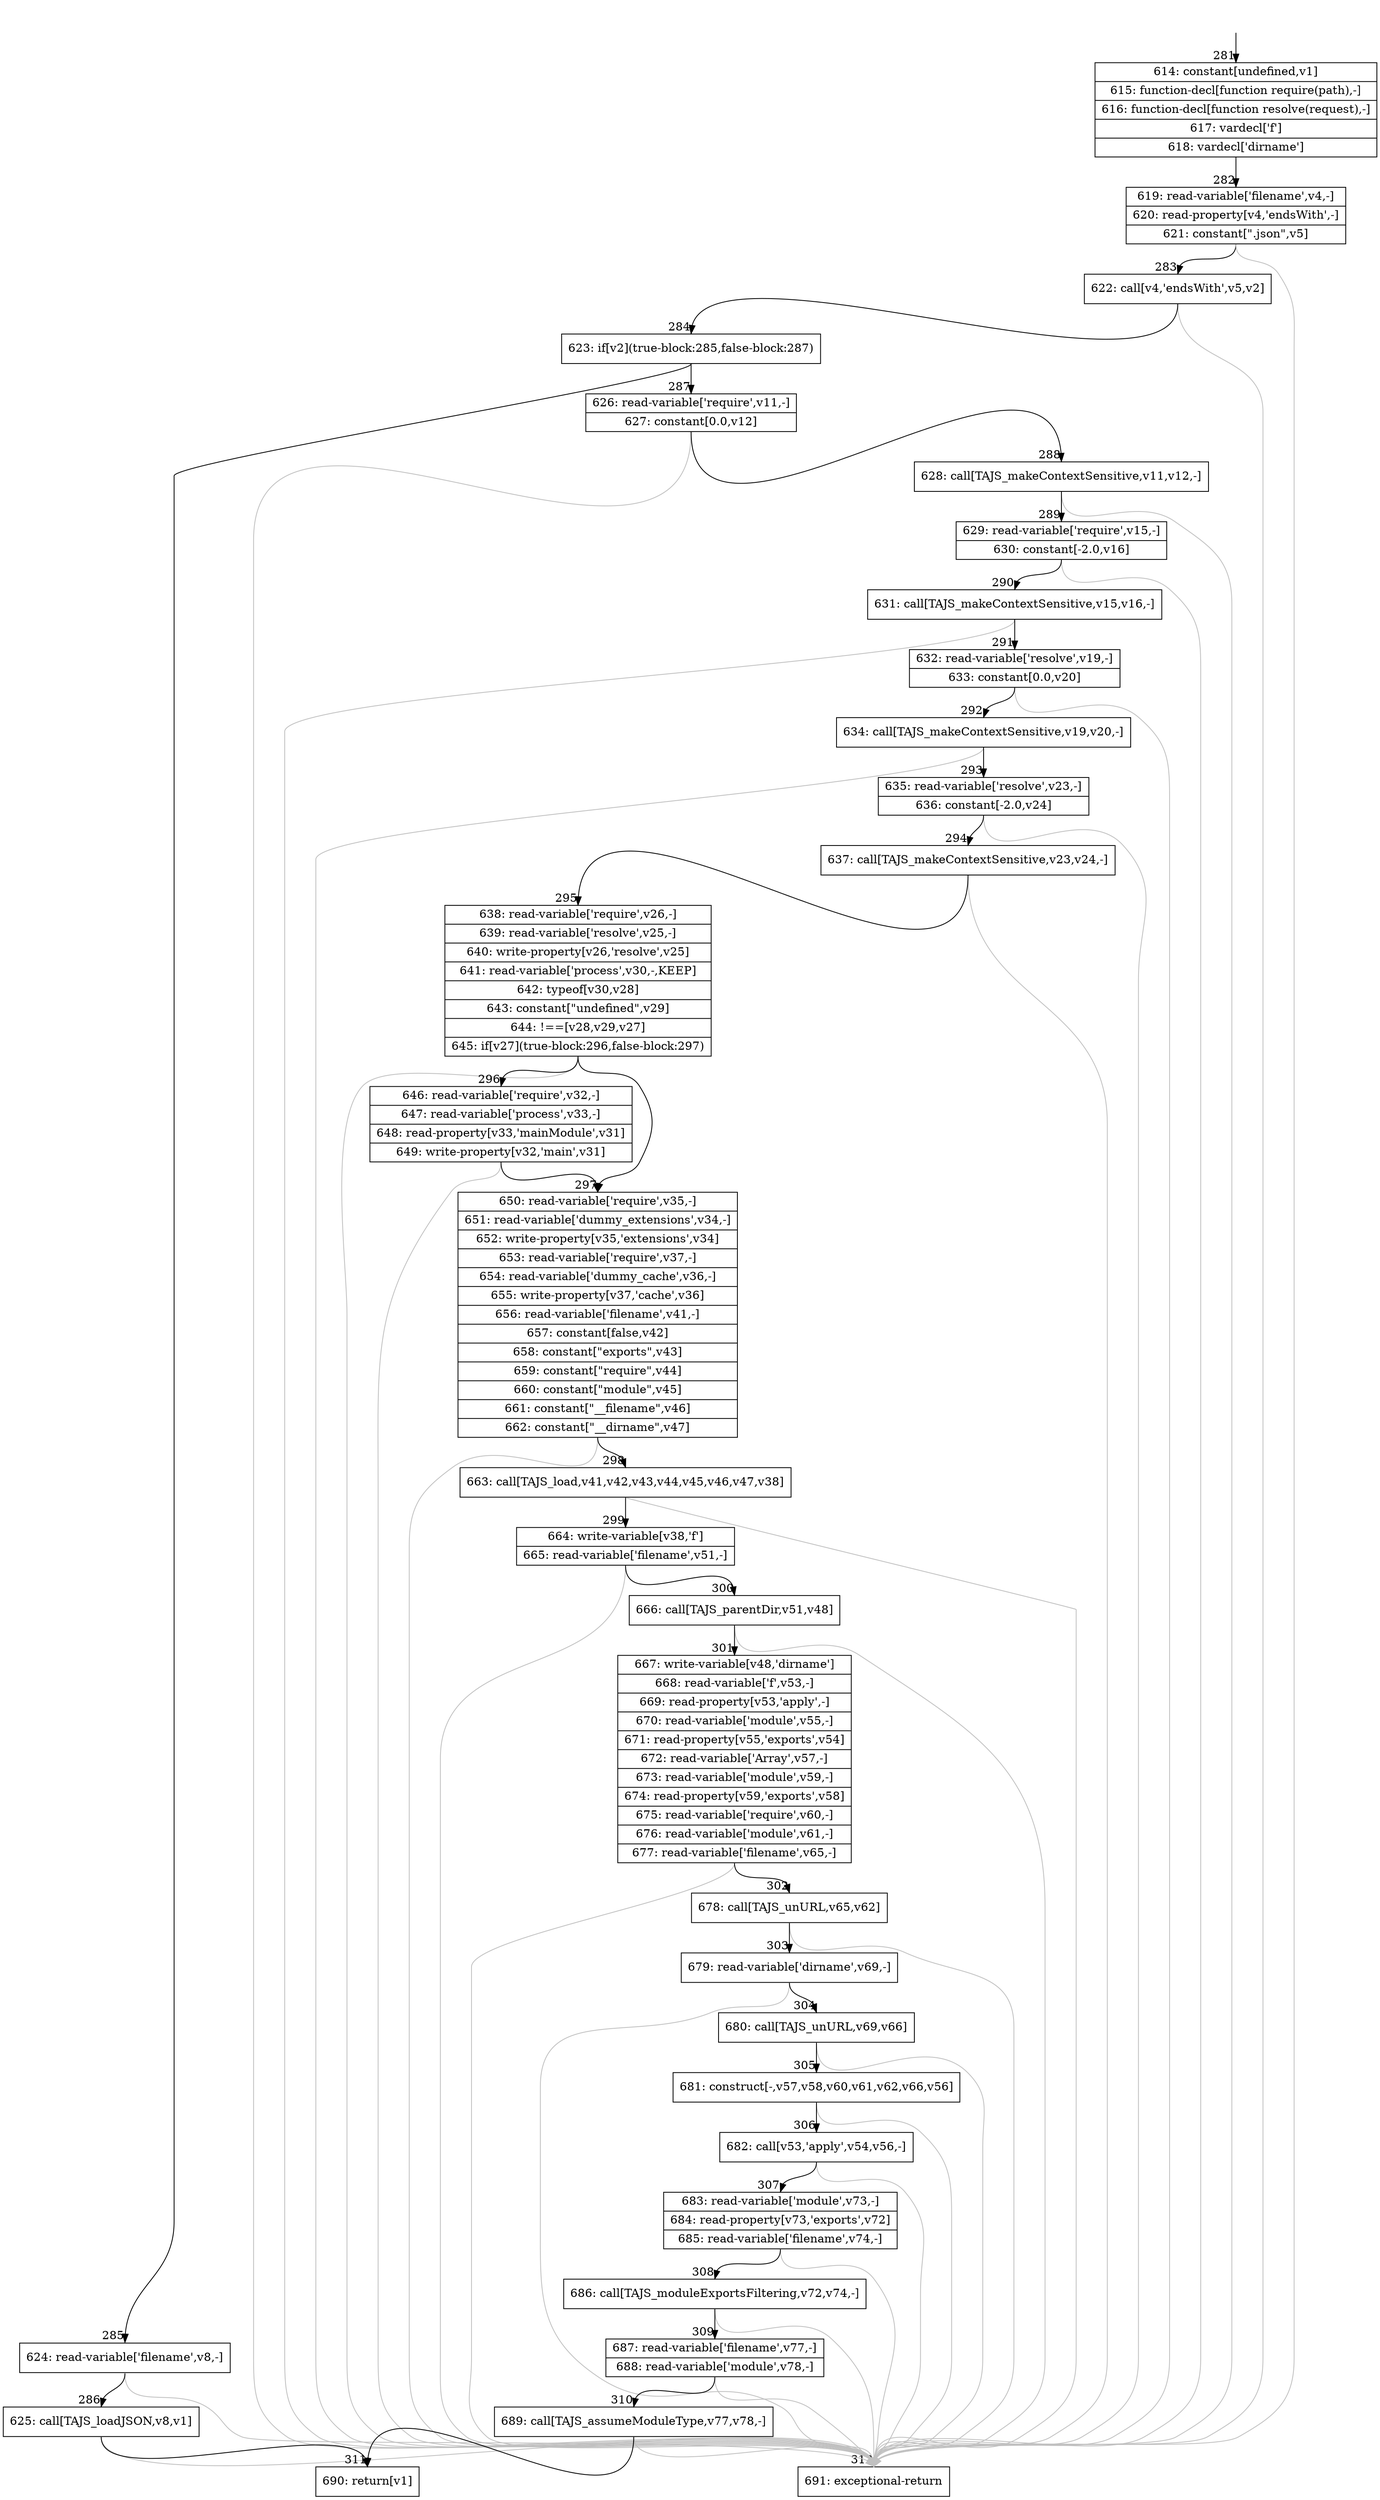 digraph {
rankdir="TD"
BB_entry28[shape=none,label=""];
BB_entry28 -> BB281 [tailport=s, headport=n, headlabel="    281"]
BB281 [shape=record label="{614: constant[undefined,v1]|615: function-decl[function require(path),-]|616: function-decl[function resolve(request),-]|617: vardecl['f']|618: vardecl['dirname']}" ] 
BB281 -> BB282 [tailport=s, headport=n, headlabel="      282"]
BB282 [shape=record label="{619: read-variable['filename',v4,-]|620: read-property[v4,'endsWith',-]|621: constant[\".json\",v5]}" ] 
BB282 -> BB283 [tailport=s, headport=n, headlabel="      283"]
BB282 -> BB312 [tailport=s, headport=n, color=gray, headlabel="      312"]
BB283 [shape=record label="{622: call[v4,'endsWith',v5,v2]}" ] 
BB283 -> BB284 [tailport=s, headport=n, headlabel="      284"]
BB283 -> BB312 [tailport=s, headport=n, color=gray]
BB284 [shape=record label="{623: if[v2](true-block:285,false-block:287)}" ] 
BB284 -> BB285 [tailport=s, headport=n, headlabel="      285"]
BB284 -> BB287 [tailport=s, headport=n, headlabel="      287"]
BB285 [shape=record label="{624: read-variable['filename',v8,-]}" ] 
BB285 -> BB286 [tailport=s, headport=n, headlabel="      286"]
BB285 -> BB312 [tailport=s, headport=n, color=gray]
BB286 [shape=record label="{625: call[TAJS_loadJSON,v8,v1]}" ] 
BB286 -> BB311 [tailport=s, headport=n, headlabel="      311"]
BB286 -> BB312 [tailport=s, headport=n, color=gray]
BB287 [shape=record label="{626: read-variable['require',v11,-]|627: constant[0.0,v12]}" ] 
BB287 -> BB288 [tailport=s, headport=n, headlabel="      288"]
BB287 -> BB312 [tailport=s, headport=n, color=gray]
BB288 [shape=record label="{628: call[TAJS_makeContextSensitive,v11,v12,-]}" ] 
BB288 -> BB289 [tailport=s, headport=n, headlabel="      289"]
BB288 -> BB312 [tailport=s, headport=n, color=gray]
BB289 [shape=record label="{629: read-variable['require',v15,-]|630: constant[-2.0,v16]}" ] 
BB289 -> BB290 [tailport=s, headport=n, headlabel="      290"]
BB289 -> BB312 [tailport=s, headport=n, color=gray]
BB290 [shape=record label="{631: call[TAJS_makeContextSensitive,v15,v16,-]}" ] 
BB290 -> BB291 [tailport=s, headport=n, headlabel="      291"]
BB290 -> BB312 [tailport=s, headport=n, color=gray]
BB291 [shape=record label="{632: read-variable['resolve',v19,-]|633: constant[0.0,v20]}" ] 
BB291 -> BB292 [tailport=s, headport=n, headlabel="      292"]
BB291 -> BB312 [tailport=s, headport=n, color=gray]
BB292 [shape=record label="{634: call[TAJS_makeContextSensitive,v19,v20,-]}" ] 
BB292 -> BB293 [tailport=s, headport=n, headlabel="      293"]
BB292 -> BB312 [tailport=s, headport=n, color=gray]
BB293 [shape=record label="{635: read-variable['resolve',v23,-]|636: constant[-2.0,v24]}" ] 
BB293 -> BB294 [tailport=s, headport=n, headlabel="      294"]
BB293 -> BB312 [tailport=s, headport=n, color=gray]
BB294 [shape=record label="{637: call[TAJS_makeContextSensitive,v23,v24,-]}" ] 
BB294 -> BB295 [tailport=s, headport=n, headlabel="      295"]
BB294 -> BB312 [tailport=s, headport=n, color=gray]
BB295 [shape=record label="{638: read-variable['require',v26,-]|639: read-variable['resolve',v25,-]|640: write-property[v26,'resolve',v25]|641: read-variable['process',v30,-,KEEP]|642: typeof[v30,v28]|643: constant[\"undefined\",v29]|644: !==[v28,v29,v27]|645: if[v27](true-block:296,false-block:297)}" ] 
BB295 -> BB296 [tailport=s, headport=n, headlabel="      296"]
BB295 -> BB297 [tailport=s, headport=n, headlabel="      297"]
BB295 -> BB312 [tailport=s, headport=n, color=gray]
BB296 [shape=record label="{646: read-variable['require',v32,-]|647: read-variable['process',v33,-]|648: read-property[v33,'mainModule',v31]|649: write-property[v32,'main',v31]}" ] 
BB296 -> BB297 [tailport=s, headport=n]
BB296 -> BB312 [tailport=s, headport=n, color=gray]
BB297 [shape=record label="{650: read-variable['require',v35,-]|651: read-variable['dummy_extensions',v34,-]|652: write-property[v35,'extensions',v34]|653: read-variable['require',v37,-]|654: read-variable['dummy_cache',v36,-]|655: write-property[v37,'cache',v36]|656: read-variable['filename',v41,-]|657: constant[false,v42]|658: constant[\"exports\",v43]|659: constant[\"require\",v44]|660: constant[\"module\",v45]|661: constant[\"__filename\",v46]|662: constant[\"__dirname\",v47]}" ] 
BB297 -> BB298 [tailport=s, headport=n, headlabel="      298"]
BB297 -> BB312 [tailport=s, headport=n, color=gray]
BB298 [shape=record label="{663: call[TAJS_load,v41,v42,v43,v44,v45,v46,v47,v38]}" ] 
BB298 -> BB299 [tailport=s, headport=n, headlabel="      299"]
BB298 -> BB312 [tailport=s, headport=n, color=gray]
BB299 [shape=record label="{664: write-variable[v38,'f']|665: read-variable['filename',v51,-]}" ] 
BB299 -> BB300 [tailport=s, headport=n, headlabel="      300"]
BB299 -> BB312 [tailport=s, headport=n, color=gray]
BB300 [shape=record label="{666: call[TAJS_parentDir,v51,v48]}" ] 
BB300 -> BB301 [tailport=s, headport=n, headlabel="      301"]
BB300 -> BB312 [tailport=s, headport=n, color=gray]
BB301 [shape=record label="{667: write-variable[v48,'dirname']|668: read-variable['f',v53,-]|669: read-property[v53,'apply',-]|670: read-variable['module',v55,-]|671: read-property[v55,'exports',v54]|672: read-variable['Array',v57,-]|673: read-variable['module',v59,-]|674: read-property[v59,'exports',v58]|675: read-variable['require',v60,-]|676: read-variable['module',v61,-]|677: read-variable['filename',v65,-]}" ] 
BB301 -> BB302 [tailport=s, headport=n, headlabel="      302"]
BB301 -> BB312 [tailport=s, headport=n, color=gray]
BB302 [shape=record label="{678: call[TAJS_unURL,v65,v62]}" ] 
BB302 -> BB303 [tailport=s, headport=n, headlabel="      303"]
BB302 -> BB312 [tailport=s, headport=n, color=gray]
BB303 [shape=record label="{679: read-variable['dirname',v69,-]}" ] 
BB303 -> BB304 [tailport=s, headport=n, headlabel="      304"]
BB303 -> BB312 [tailport=s, headport=n, color=gray]
BB304 [shape=record label="{680: call[TAJS_unURL,v69,v66]}" ] 
BB304 -> BB305 [tailport=s, headport=n, headlabel="      305"]
BB304 -> BB312 [tailport=s, headport=n, color=gray]
BB305 [shape=record label="{681: construct[-,v57,v58,v60,v61,v62,v66,v56]}" ] 
BB305 -> BB306 [tailport=s, headport=n, headlabel="      306"]
BB305 -> BB312 [tailport=s, headport=n, color=gray]
BB306 [shape=record label="{682: call[v53,'apply',v54,v56,-]}" ] 
BB306 -> BB307 [tailport=s, headport=n, headlabel="      307"]
BB306 -> BB312 [tailport=s, headport=n, color=gray]
BB307 [shape=record label="{683: read-variable['module',v73,-]|684: read-property[v73,'exports',v72]|685: read-variable['filename',v74,-]}" ] 
BB307 -> BB308 [tailport=s, headport=n, headlabel="      308"]
BB307 -> BB312 [tailport=s, headport=n, color=gray]
BB308 [shape=record label="{686: call[TAJS_moduleExportsFiltering,v72,v74,-]}" ] 
BB308 -> BB309 [tailport=s, headport=n, headlabel="      309"]
BB308 -> BB312 [tailport=s, headport=n, color=gray]
BB309 [shape=record label="{687: read-variable['filename',v77,-]|688: read-variable['module',v78,-]}" ] 
BB309 -> BB310 [tailport=s, headport=n, headlabel="      310"]
BB309 -> BB312 [tailport=s, headport=n, color=gray]
BB310 [shape=record label="{689: call[TAJS_assumeModuleType,v77,v78,-]}" ] 
BB310 -> BB311 [tailport=s, headport=n]
BB310 -> BB312 [tailport=s, headport=n, color=gray]
BB311 [shape=record label="{690: return[v1]}" ] 
BB312 [shape=record label="{691: exceptional-return}" ] 
}
